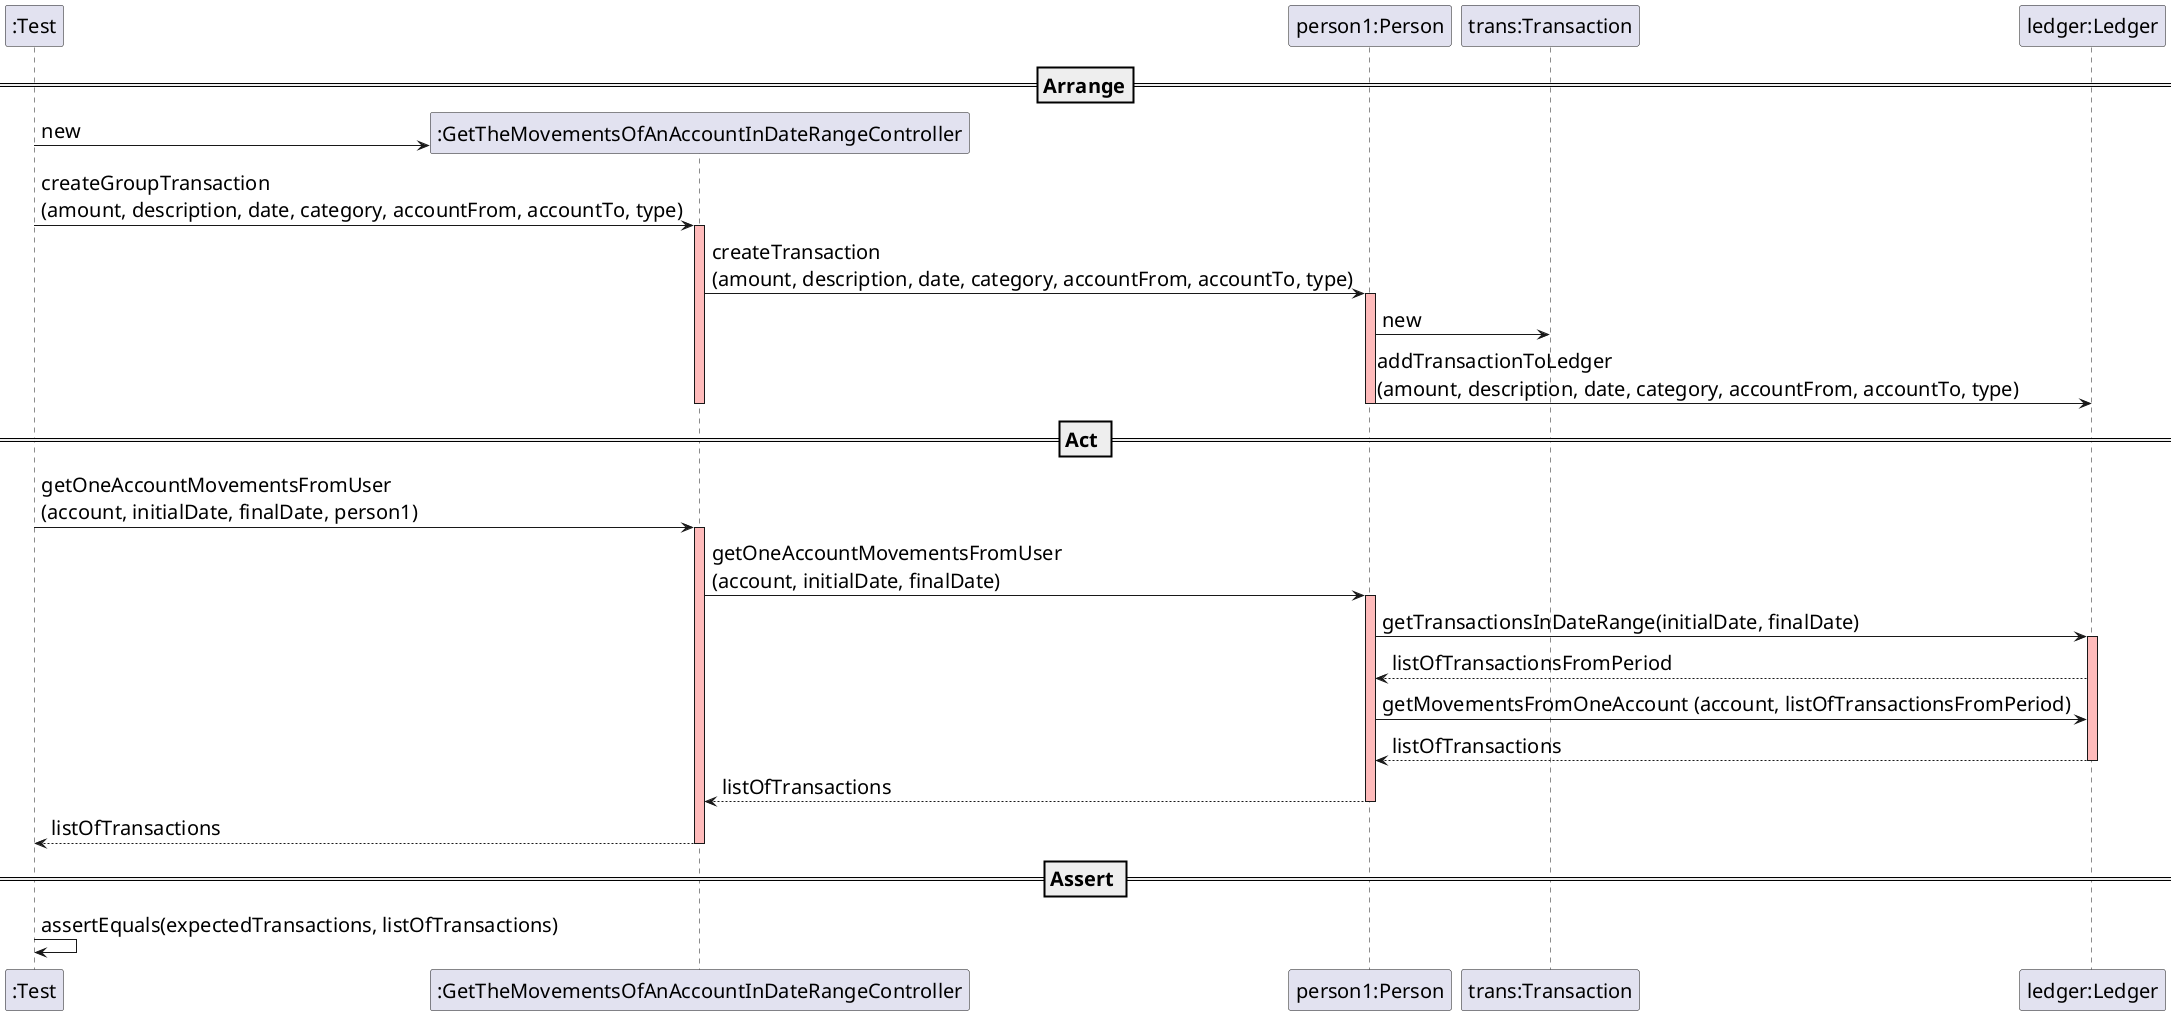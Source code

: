 @startuml

skinparam DefaultFontSize 20

create ":Test"

==Arrange==

create ":GetTheMovementsOfAnAccountInDateRangeController"
":Test" -> ":GetTheMovementsOfAnAccountInDateRangeController" : new

participant "person1:Person"
":Test" -> ":GetTheMovementsOfAnAccountInDateRangeController" : createGroupTransaction\n(amount, description, date, category, accountFrom, accountTo, type)
activate ":GetTheMovementsOfAnAccountInDateRangeController" #FFBBBB
":GetTheMovementsOfAnAccountInDateRangeController" -> "person1:Person" : createTransaction\n(amount, description, date, category, accountFrom, accountTo, type)
activate "person1:Person" #FFBBBB

participant "trans:Transaction"
participant "ledger:Ledger"
"person1:Person" -> "trans:Transaction" : new
"person1:Person" -> "ledger:Ledger" : addTransactionToLedger\n(amount, description, date, category, accountFrom, accountTo, type)
deactivate "person1:Person" #FFBBBB
deactivate ":GetTheMovementsOfAnAccountInDateRangeController" #FFBBBB

== Act ==

":Test" -> ":GetTheMovementsOfAnAccountInDateRangeController" : getOneAccountMovementsFromUser\n(account, initialDate, finalDate, person1)
activate ":GetTheMovementsOfAnAccountInDateRangeController" #FFBBBB
":GetTheMovementsOfAnAccountInDateRangeController" -> "person1:Person" : getOneAccountMovementsFromUser\n(account, initialDate, finalDate)
activate "person1:Person" #FFBBBB


"person1:Person" -> "ledger:Ledger" : getTransactionsInDateRange(initialDate, finalDate)
activate "ledger:Ledger" #FFBBBB
"ledger:Ledger" --> "person1:Person" : listOfTransactionsFromPeriod

"person1:Person" -> "ledger:Ledger" : getMovementsFromOneAccount (account, listOfTransactionsFromPeriod)
"ledger:Ledger" --> "person1:Person" : listOfTransactions
deactivate "ledger:Ledger" #FFBBBB
"person1:Person" --> ":GetTheMovementsOfAnAccountInDateRangeController" : listOfTransactions
deactivate "person1:Person" #FFBBBB
":GetTheMovementsOfAnAccountInDateRangeController" --> ":Test" : listOfTransactions
deactivate ":GetTheMovementsOfAnAccountInDateRangeController" #FFBBBB

== Assert ==

":Test" -> ":Test" : assertEquals(expectedTransactions, listOfTransactions)

@enduml